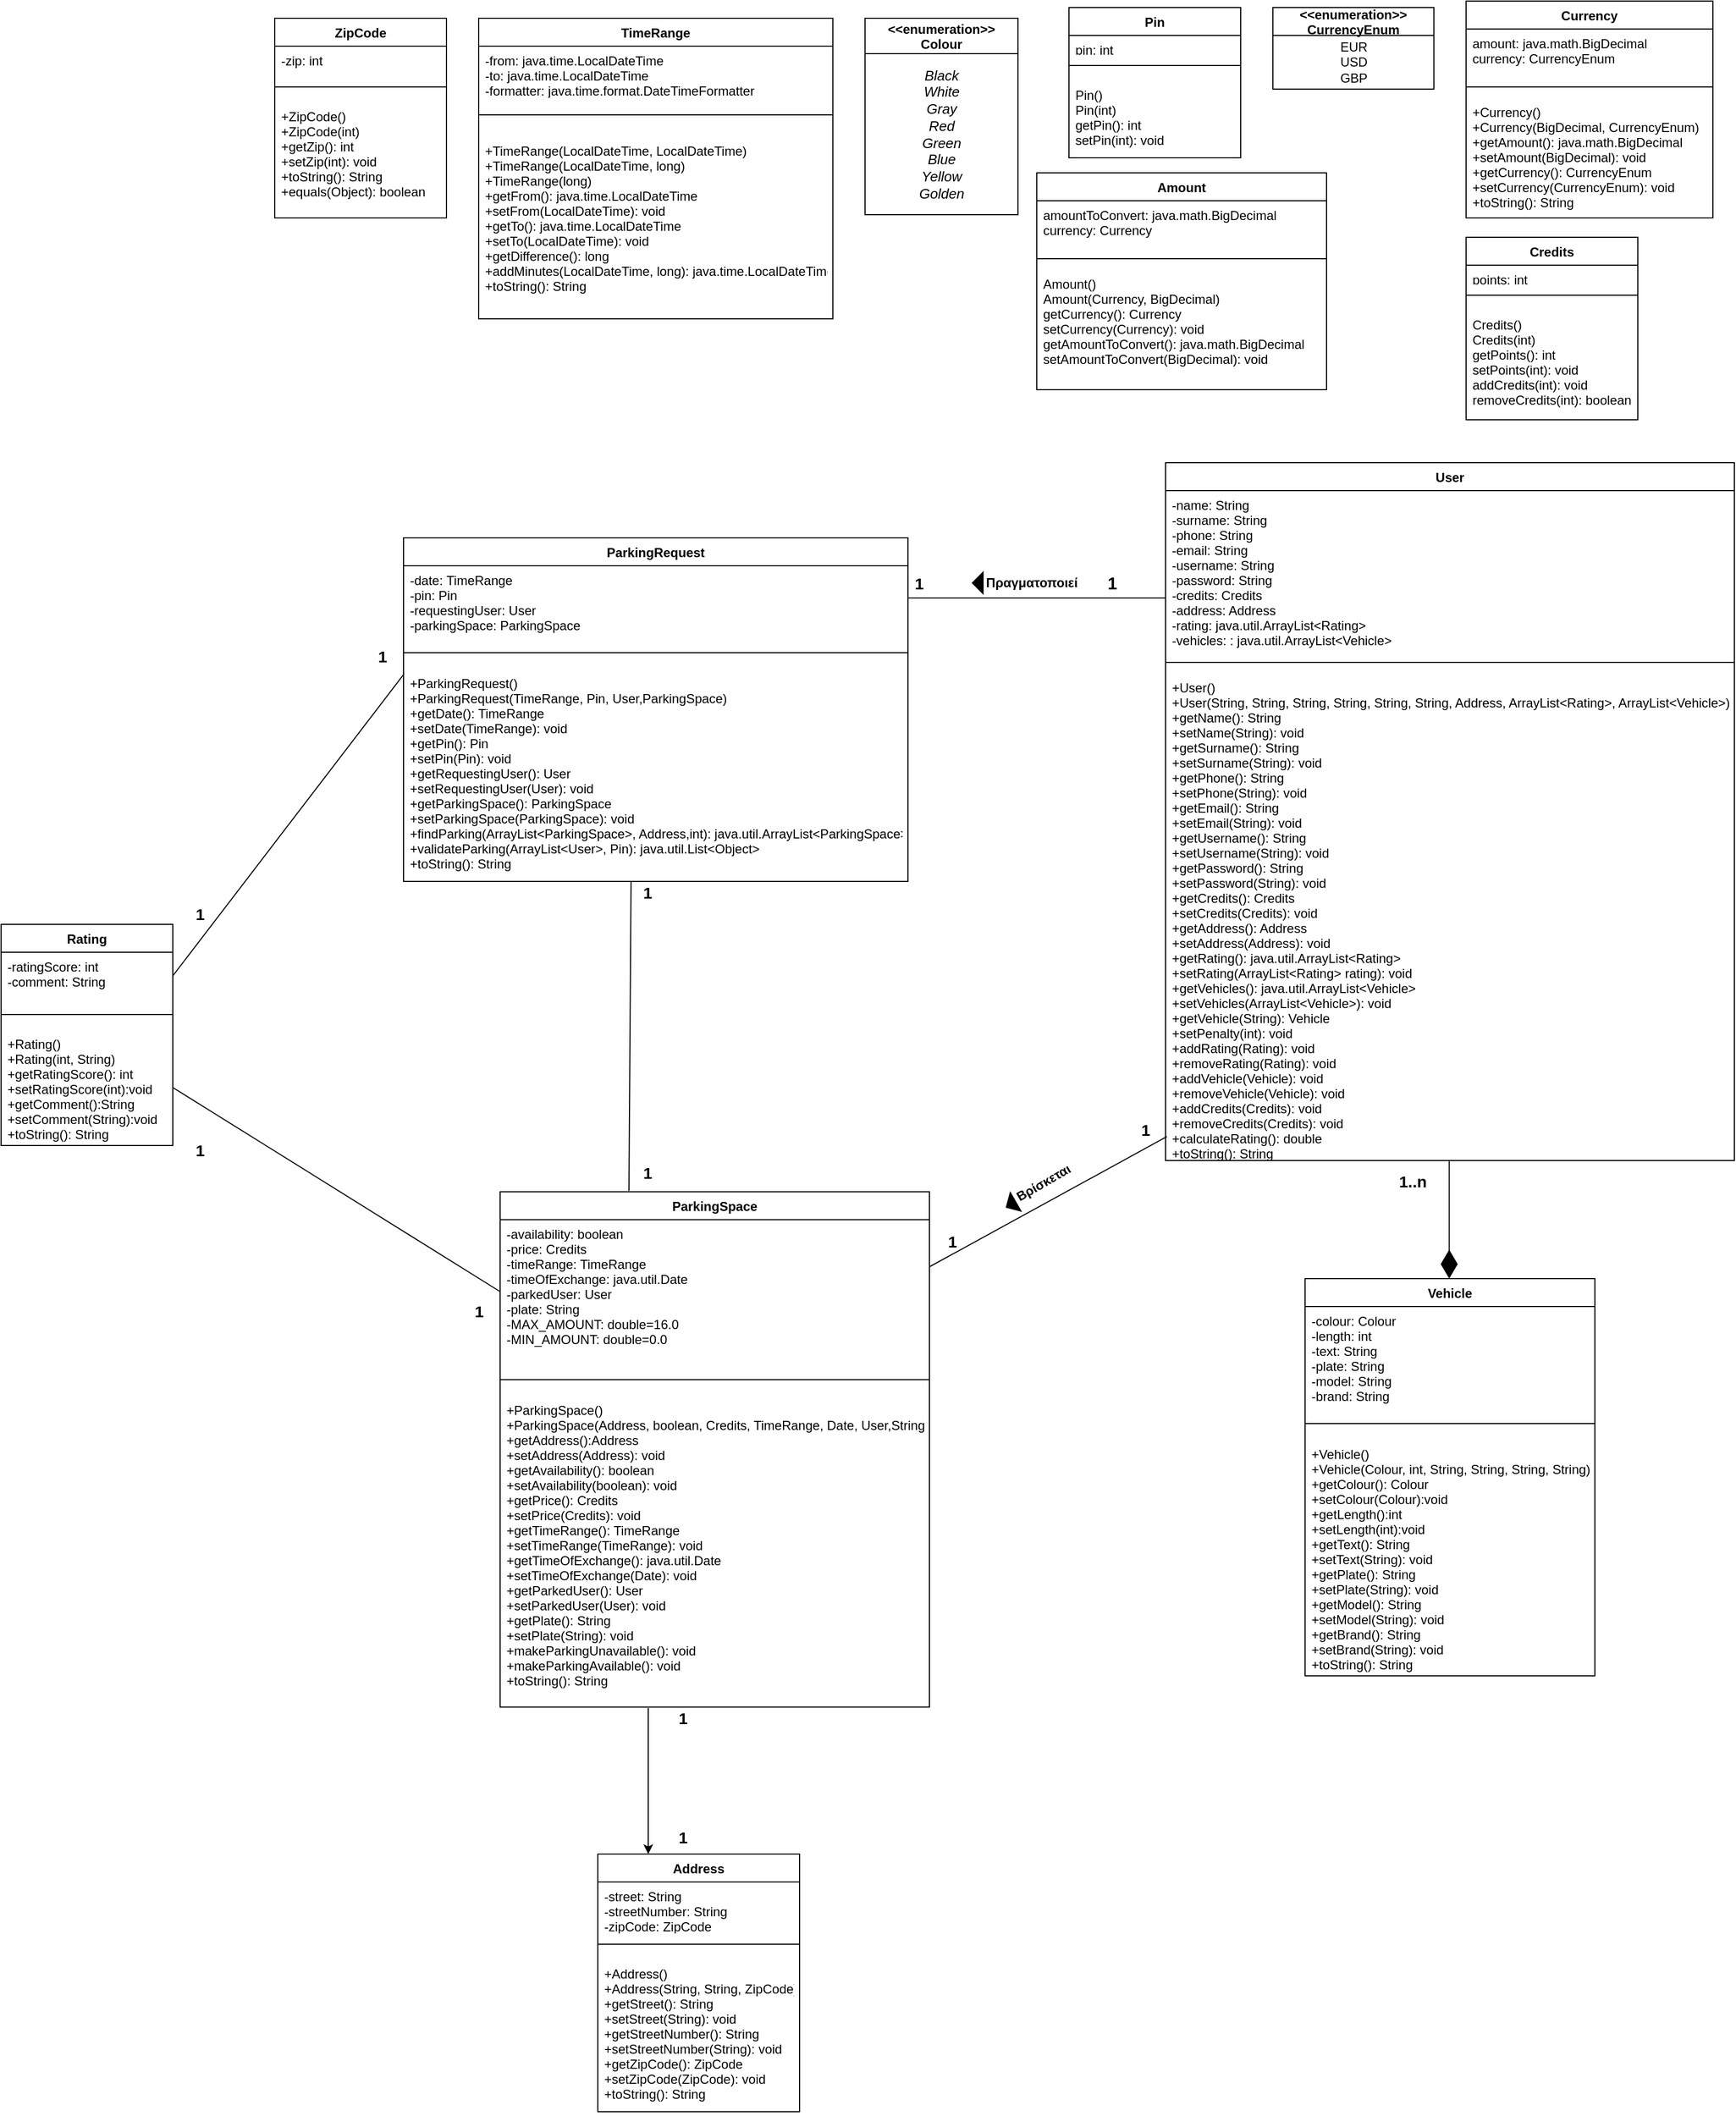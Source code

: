 <mxfile version="12.9.3" type="device"><diagram id="p3vNR0Fv5aj7oPeQbguR" name="Page-1"><mxGraphModel dx="2401" dy="2251" grid="1" gridSize="10" guides="1" tooltips="1" connect="1" arrows="1" fold="1" page="1" pageScale="1" pageWidth="850" pageHeight="1100" math="0" shadow="0"><root><mxCell id="0"/><mxCell id="1" parent="0"/><mxCell id="v4aZU96CFd5ZNHS0oLwa-34" value="&lt;b&gt;&lt;font style=&quot;font-size: 15px&quot;&gt;1..n&lt;/font&gt;&lt;/b&gt;" style="text;html=1;align=center;verticalAlign=middle;resizable=0;points=[];autosize=1;" parent="1" vertex="1"><mxGeometry x="730" y="1079.12" width="40" height="20" as="geometry"/></mxCell><mxCell id="LqJQof9iBtTErvLX_hmt-10" value="&lt;b&gt;&lt;font style=&quot;font-size: 15px&quot;&gt;1&lt;/font&gt;&lt;/b&gt;" style="text;html=1;align=center;verticalAlign=middle;resizable=0;points=[];autosize=1;" parent="1" vertex="1"><mxGeometry x="311" y="1135" width="20" height="20" as="geometry"/></mxCell><mxCell id="LqJQof9iBtTErvLX_hmt-11" value="&lt;b&gt;&lt;font style=&quot;font-size: 15px&quot;&gt;1&lt;/font&gt;&lt;/b&gt;" style="text;html=1;align=center;verticalAlign=middle;resizable=0;points=[];autosize=1;" parent="1" vertex="1"><mxGeometry x="491" y="1031" width="20" height="20" as="geometry"/></mxCell><mxCell id="LqJQof9iBtTErvLX_hmt-15" value="" style="line;strokeWidth=1;fillColor=none;align=left;verticalAlign=middle;spacingTop=-1;spacingLeft=3;spacingRight=3;rotatable=0;labelPosition=right;points=[];portConstraint=eastwest;" parent="1" vertex="1"><mxGeometry x="280" y="542" width="240" height="8" as="geometry"/></mxCell><mxCell id="LqJQof9iBtTErvLX_hmt-16" value="" style="endArrow=none;html=1;exitX=0.461;exitY=0.014;exitDx=0;exitDy=0;exitPerimeter=0;entryX=0.451;entryY=1.002;entryDx=0;entryDy=0;entryPerimeter=0;" parent="1" target="mvHhUkwIFX9d07_08Vv9-25" edge="1"><mxGeometry width="50" height="50" relative="1" as="geometry"><mxPoint x="20.0" y="1098.24" as="sourcePoint"/><mxPoint x="21.36" y="961.76" as="targetPoint"/></mxGeometry></mxCell><mxCell id="LqJQof9iBtTErvLX_hmt-18" value="&lt;b&gt;&lt;font style=&quot;font-size: 15px&quot;&gt;1&lt;/font&gt;&lt;/b&gt;" style="text;html=1;align=center;verticalAlign=middle;resizable=0;points=[];autosize=1;" parent="1" vertex="1"><mxGeometry x="280" y="522" width="20" height="20" as="geometry"/></mxCell><mxCell id="LqJQof9iBtTErvLX_hmt-19" value="&lt;b&gt;&lt;font style=&quot;font-size: 16px&quot;&gt;1&lt;/font&gt;&lt;/b&gt;" style="text;html=1;align=center;verticalAlign=middle;resizable=0;points=[];autosize=1;" parent="1" vertex="1"><mxGeometry x="460" y="522" width="20" height="20" as="geometry"/></mxCell><mxCell id="LqJQof9iBtTErvLX_hmt-20" value="&lt;b&gt;&lt;font style=&quot;font-size: 15px&quot;&gt;1&lt;/font&gt;&lt;/b&gt;" style="text;html=1;align=center;verticalAlign=middle;resizable=0;points=[];autosize=1;" parent="1" vertex="1"><mxGeometry x="27.02" y="1070.56" width="20" height="20" as="geometry"/></mxCell><mxCell id="LqJQof9iBtTErvLX_hmt-21" value="&lt;b&gt;&lt;font style=&quot;font-size: 15px&quot;&gt;1&lt;/font&gt;&lt;/b&gt;" style="text;html=1;align=center;verticalAlign=middle;resizable=0;points=[];autosize=1;" parent="1" vertex="1"><mxGeometry x="27.02" y="810" width="20" height="20" as="geometry"/></mxCell><mxCell id="LqJQof9iBtTErvLX_hmt-30" value="&lt;b&gt;&lt;font style=&quot;font-size: 15px&quot;&gt;1&lt;/font&gt;&lt;/b&gt;" style="text;html=1;align=center;verticalAlign=middle;resizable=0;points=[];autosize=1;" parent="1" vertex="1"><mxGeometry x="-220" y="590" width="20" height="20" as="geometry"/></mxCell><mxCell id="LqJQof9iBtTErvLX_hmt-31" value="&lt;b&gt;&lt;font style=&quot;font-size: 15px&quot;&gt;1&lt;/font&gt;&lt;/b&gt;" style="text;html=1;align=center;verticalAlign=middle;resizable=0;points=[];autosize=1;" parent="1" vertex="1"><mxGeometry x="-390" y="830" width="20" height="20" as="geometry"/></mxCell><mxCell id="LqJQof9iBtTErvLX_hmt-32" value="&lt;b&gt;&lt;font style=&quot;font-size: 15px&quot;&gt;1&lt;/font&gt;&lt;/b&gt;" style="text;html=1;align=center;verticalAlign=middle;resizable=0;points=[];autosize=1;" parent="1" vertex="1"><mxGeometry x="-130" y="1200" width="20" height="20" as="geometry"/></mxCell><mxCell id="LqJQof9iBtTErvLX_hmt-33" value="&lt;b&gt;&lt;font style=&quot;font-size: 15px&quot;&gt;1&lt;/font&gt;&lt;/b&gt;" style="text;html=1;align=center;verticalAlign=middle;resizable=0;points=[];autosize=1;" parent="1" vertex="1"><mxGeometry x="-390" y="1050" width="20" height="20" as="geometry"/></mxCell><mxCell id="Aq8ZXx-2QTbzWO9Frv2s-4" value="" style="triangle;whiteSpace=wrap;html=1;fillColor=#000000;rotation=-180;" parent="1" vertex="1"><mxGeometry x="340" y="522" width="10" height="20" as="geometry"/></mxCell><mxCell id="Aq8ZXx-2QTbzWO9Frv2s-64" value="" style="triangle;whiteSpace=wrap;html=1;fillColor=#000000;rotation=-210;" parent="1" vertex="1"><mxGeometry x="371" y="1101" width="10" height="20" as="geometry"/></mxCell><mxCell id="fqLon7t8Yph5JEadHTQB-1" value="&lt;span&gt;Βρίσκεται&lt;/span&gt;" style="text;html=1;align=center;verticalAlign=middle;resizable=0;points=[];autosize=1;fontStyle=1;rotation=-30;" parent="1" vertex="1"><mxGeometry x="371" y="1081" width="70" height="20" as="geometry"/></mxCell><mxCell id="fqLon7t8Yph5JEadHTQB-2" value="&lt;b&gt;Πραγματοποιεί&lt;/b&gt;" style="text;html=1;align=center;verticalAlign=middle;resizable=0;points=[];autosize=1;" parent="1" vertex="1"><mxGeometry x="345" y="522" width="100" height="20" as="geometry"/></mxCell><mxCell id="b9Xdf4xjI-s_StyLAPyC-5" value="" style="endArrow=none;html=1;entryX=0.001;entryY=0.784;entryDx=0;entryDy=0;entryPerimeter=0;" parent="1" edge="1"><mxGeometry width="50" height="50" relative="1" as="geometry"><mxPoint x="300" y="1169" as="sourcePoint"/><mxPoint x="521.22" y="1047.736" as="targetPoint"/></mxGeometry></mxCell><mxCell id="rQC6_cVVhz2gsoKKgGDR-2" value="" style="endArrow=diamondThin;endFill=1;endSize=24;html=1;entryX=0.5;entryY=0;entryDx=0;entryDy=0;" edge="1" parent="1"><mxGeometry width="160" relative="1" as="geometry"><mxPoint x="784.29" y="1070.0" as="sourcePoint"/><mxPoint x="784.29" y="1180.0" as="targetPoint"/></mxGeometry></mxCell><mxCell id="mvHhUkwIFX9d07_08Vv9-27" value="User" style="swimlane;fontStyle=1;align=center;verticalAlign=top;childLayout=stackLayout;horizontal=1;startSize=26;horizontalStack=0;resizeParent=1;resizeParentMax=0;resizeLast=0;collapsible=1;marginBottom=0;" parent="1" vertex="1"><mxGeometry x="520" y="420" width="530" height="650" as="geometry"/></mxCell><mxCell id="mvHhUkwIFX9d07_08Vv9-28" value="-name: String&#10;-surname: String&#10;-phone: String&#10;-email: String&#10;-username: String&#10;-password: String&#10;-credits: Credits&#10;-address: Address&#10;-rating: java.util.ArrayList&lt;Rating&gt;&#10;-vehicles: : java.util.ArrayList&lt;Vehicle&gt;&#10;" style="text;strokeColor=none;fillColor=none;align=left;verticalAlign=top;spacingLeft=4;spacingRight=4;overflow=hidden;rotatable=0;points=[[0,0.5],[1,0.5]];portConstraint=eastwest;" parent="mvHhUkwIFX9d07_08Vv9-27" vertex="1"><mxGeometry y="26" width="530" height="150" as="geometry"/></mxCell><mxCell id="mvHhUkwIFX9d07_08Vv9-29" value="" style="line;strokeWidth=1;fillColor=none;align=left;verticalAlign=middle;spacingTop=-1;spacingLeft=3;spacingRight=3;rotatable=0;labelPosition=right;points=[];portConstraint=eastwest;" parent="mvHhUkwIFX9d07_08Vv9-27" vertex="1"><mxGeometry y="176" width="530" height="20" as="geometry"/></mxCell><mxCell id="mvHhUkwIFX9d07_08Vv9-30" value="+User()&#10;+User(String, String, String, String, String, String, Address, ArrayList&lt;Rating&gt;, ArrayList&lt;Vehicle&gt;)&#10;+getName(): String&#10;+setName(String): void&#10;+getSurname(): String&#10;+setSurname(String): void&#10;+getPhone(): String&#10;+setPhone(String): void&#10;+getEmail(): String&#10;+setEmail(String): void&#10;+getUsername(): String&#10;+setUsername(String): void&#10;+getPassword(): String&#10;+setPassword(String): void&#10;+getCredits(): Credits&#10;+setCredits(Credits): void&#10;+getAddress(): Address&#10;+setAddress(Address): void&#10;+getRating(): java.util.ArrayList&lt;Rating&gt;&#10;+setRating(ArrayList&lt;Rating&gt; rating): void&#10;+getVehicles(): java.util.ArrayList&lt;Vehicle&gt;&#10;+setVehicles(ArrayList&lt;Vehicle&gt;): void&#10;+getVehicle(String): Vehicle&#10;+setPenalty(int): void&#10;+addRating(Rating): void&#10;+removeRating(Rating): void&#10;+addVehicle(Vehicle): void&#10;+removeVehicle(Vehicle): void&#10;+addCredits(Credits): void&#10;+removeCredits(Credits): void&#10;+calculateRating(): double&#10;+toString(): String" style="text;strokeColor=none;fillColor=none;align=left;verticalAlign=top;spacingLeft=4;spacingRight=4;overflow=hidden;rotatable=0;points=[[0,0.5],[1,0.5]];portConstraint=eastwest;" parent="mvHhUkwIFX9d07_08Vv9-27" vertex="1"><mxGeometry y="196" width="530" height="454" as="geometry"/></mxCell><mxCell id="mvHhUkwIFX9d07_08Vv9-5" value="Vehicle" style="swimlane;fontStyle=1;align=center;verticalAlign=top;childLayout=stackLayout;horizontal=1;startSize=26;horizontalStack=0;resizeParent=1;resizeParentMax=0;resizeLast=0;collapsible=1;marginBottom=0;" parent="1" vertex="1"><mxGeometry x="650" y="1180" width="270" height="370" as="geometry"/></mxCell><mxCell id="mvHhUkwIFX9d07_08Vv9-6" value="-colour: Colour&#10;-length: int&#10;-text: String&#10;-plate: String&#10;-model: String&#10;-brand: String" style="text;strokeColor=none;fillColor=none;align=left;verticalAlign=top;spacingLeft=4;spacingRight=4;overflow=hidden;rotatable=0;points=[[0,0.5],[1,0.5]];portConstraint=eastwest;" parent="mvHhUkwIFX9d07_08Vv9-5" vertex="1"><mxGeometry y="26" width="270" height="94" as="geometry"/></mxCell><mxCell id="mvHhUkwIFX9d07_08Vv9-7" value="" style="line;strokeWidth=1;fillColor=none;align=left;verticalAlign=middle;spacingTop=-1;spacingLeft=3;spacingRight=3;rotatable=0;labelPosition=right;points=[];portConstraint=eastwest;" parent="mvHhUkwIFX9d07_08Vv9-5" vertex="1"><mxGeometry y="120" width="270" height="30" as="geometry"/></mxCell><mxCell id="mvHhUkwIFX9d07_08Vv9-8" value="+Vehicle()&#10;+Vehicle(Colour, int, String, String, String, String)&#10;+getColour(): Colour&#10;+setColour(Colour):void&#10;+getLength():int&#10;+setLength(int):void&#10;+getText(): String&#10;+setText(String): void&#10;+getPlate(): String&#10;+setPlate(String): void&#10;+getModel(): String&#10;+setModel(String): void&#10;+getBrand(): String&#10;+setBrand(String): void&#10;+toString(): String&#10;" style="text;strokeColor=none;fillColor=none;align=left;verticalAlign=top;spacingLeft=4;spacingRight=4;overflow=hidden;rotatable=0;points=[[0,0.5],[1,0.5]];portConstraint=eastwest;" parent="mvHhUkwIFX9d07_08Vv9-5" vertex="1"><mxGeometry y="150" width="270" height="220" as="geometry"/></mxCell><mxCell id="mvHhUkwIFX9d07_08Vv9-22" value="ParkingRequest" style="swimlane;fontStyle=1;align=center;verticalAlign=top;childLayout=stackLayout;horizontal=1;startSize=26;horizontalStack=0;resizeParent=1;resizeParentMax=0;resizeLast=0;collapsible=1;marginBottom=0;" parent="1" vertex="1"><mxGeometry x="-190" y="490" width="470" height="320" as="geometry"/></mxCell><mxCell id="mvHhUkwIFX9d07_08Vv9-23" value="-date: TimeRange&#10;-pin: Pin&#10;-requestingUser: User&#10;-parkingSpace: ParkingSpace&#10;" style="text;strokeColor=none;fillColor=none;align=left;verticalAlign=top;spacingLeft=4;spacingRight=4;overflow=hidden;rotatable=0;points=[[0,0.5],[1,0.5]];portConstraint=eastwest;" parent="mvHhUkwIFX9d07_08Vv9-22" vertex="1"><mxGeometry y="26" width="470" height="66" as="geometry"/></mxCell><mxCell id="mvHhUkwIFX9d07_08Vv9-24" value="" style="line;strokeWidth=1;fillColor=none;align=left;verticalAlign=middle;spacingTop=-1;spacingLeft=3;spacingRight=3;rotatable=0;labelPosition=right;points=[];portConstraint=eastwest;" parent="mvHhUkwIFX9d07_08Vv9-22" vertex="1"><mxGeometry y="92" width="470" height="30" as="geometry"/></mxCell><mxCell id="mvHhUkwIFX9d07_08Vv9-25" value="+ParkingRequest()&#10;+ParkingRequest(TimeRange, Pin, User,ParkingSpace)&#10;+getDate(): TimeRange&#10;+setDate(TimeRange): void&#10;+getPin(): Pin&#10;+setPin(Pin): void&#10;+getRequestingUser(): User&#10;+setRequestingUser(User): void &#10;+getParkingSpace(): ParkingSpace&#10;+setParkingSpace(ParkingSpace): void&#10;+findParking(ArrayList&lt;ParkingSpace&gt;, Address,int): java.util.ArrayList&lt;ParkingSpace&gt;&#10;+validateParking(ArrayList&lt;User&gt;, Pin): java.util.List&lt;Object&gt;&#10;+toString(): String" style="text;strokeColor=none;fillColor=none;align=left;verticalAlign=top;spacingLeft=4;spacingRight=4;overflow=hidden;rotatable=0;points=[[0,0.5],[1,0.5]];portConstraint=eastwest;" parent="mvHhUkwIFX9d07_08Vv9-22" vertex="1"><mxGeometry y="122" width="470" height="198" as="geometry"/></mxCell><mxCell id="mvHhUkwIFX9d07_08Vv9-13" value="ParkingSpace" style="swimlane;fontStyle=1;align=center;verticalAlign=top;childLayout=stackLayout;horizontal=1;startSize=26;horizontalStack=0;resizeParent=1;resizeParentMax=0;resizeLast=0;collapsible=1;marginBottom=0;" parent="1" vertex="1"><mxGeometry x="-100" y="1099.12" width="400" height="480" as="geometry"/></mxCell><mxCell id="mvHhUkwIFX9d07_08Vv9-14" value="-availability: boolean&#10;-price: Credits&#10;-timeRange: TimeRange&#10;-timeOfExchange: java.util.Date&#10;-parkedUser: User&#10;-plate: String&#10;-MAX_AMOUNT: double=16.0&#10;-MIN_AMOUNT: double=0.0&#10;" style="text;strokeColor=none;fillColor=none;align=left;verticalAlign=top;spacingLeft=4;spacingRight=4;overflow=hidden;rotatable=0;points=[[0,0.5],[1,0.5]];portConstraint=eastwest;" parent="mvHhUkwIFX9d07_08Vv9-13" vertex="1"><mxGeometry y="26" width="400" height="134" as="geometry"/></mxCell><mxCell id="mvHhUkwIFX9d07_08Vv9-15" value="" style="line;strokeWidth=1;fillColor=none;align=left;verticalAlign=middle;spacingTop=-1;spacingLeft=3;spacingRight=3;rotatable=0;labelPosition=right;points=[];portConstraint=eastwest;" parent="mvHhUkwIFX9d07_08Vv9-13" vertex="1"><mxGeometry y="160" width="400" height="30" as="geometry"/></mxCell><mxCell id="mvHhUkwIFX9d07_08Vv9-16" value="+ParkingSpace()&#10;+ParkingSpace(Address, boolean, Credits, TimeRange, Date, User,String)&#10;+getAddress():Address&#10;+setAddress(Address): void&#10;+getAvailability(): boolean&#10;+setAvailability(boolean): void&#10;+getPrice(): Credits&#10;+setPrice(Credits): void&#10;+getTimeRange(): TimeRange&#10;+setTimeRange(TimeRange): void&#10;+getTimeOfExchange(): java.util.Date&#10;+setTimeOfExchange(Date): void&#10;+getParkedUser(): User&#10;+setParkedUser(User): void&#10;+getPlate(): String&#10;+setPlate(String): void&#10;+makeParkingUnavailable(): void&#10;+makeParkingAvailable(): void&#10;+toString(): String&#10;" style="text;strokeColor=none;fillColor=none;align=left;verticalAlign=top;spacingLeft=4;spacingRight=4;overflow=hidden;rotatable=0;points=[[0,0.5],[1,0.5]];portConstraint=eastwest;" parent="mvHhUkwIFX9d07_08Vv9-13" vertex="1"><mxGeometry y="190" width="400" height="290" as="geometry"/></mxCell><mxCell id="mvHhUkwIFX9d07_08Vv9-1" value="Rating" style="swimlane;fontStyle=1;align=center;verticalAlign=top;childLayout=stackLayout;horizontal=1;startSize=26;horizontalStack=0;resizeParent=1;resizeParentMax=0;resizeLast=0;collapsible=1;marginBottom=0;" parent="1" vertex="1"><mxGeometry x="-565" y="850" width="160" height="206" as="geometry"/></mxCell><mxCell id="mvHhUkwIFX9d07_08Vv9-2" value="-ratingScore: int&#10;-comment: String" style="text;strokeColor=none;fillColor=none;align=left;verticalAlign=top;spacingLeft=4;spacingRight=4;overflow=hidden;rotatable=0;points=[[0,0.5],[1,0.5]];portConstraint=eastwest;" parent="mvHhUkwIFX9d07_08Vv9-1" vertex="1"><mxGeometry y="26" width="160" height="44" as="geometry"/></mxCell><mxCell id="mvHhUkwIFX9d07_08Vv9-3" value="" style="line;strokeWidth=1;fillColor=none;align=left;verticalAlign=middle;spacingTop=-1;spacingLeft=3;spacingRight=3;rotatable=0;labelPosition=right;points=[];portConstraint=eastwest;" parent="mvHhUkwIFX9d07_08Vv9-1" vertex="1"><mxGeometry y="70" width="160" height="28" as="geometry"/></mxCell><mxCell id="mvHhUkwIFX9d07_08Vv9-4" value="+Rating()&#10;+Rating(int, String)&#10;+getRatingScore(): int&#10;+setRatingScore(int):void&#10;+getComment():String&#10;+setComment(String):void&#10;+toString(): String" style="text;strokeColor=none;fillColor=none;align=left;verticalAlign=top;spacingLeft=4;spacingRight=4;overflow=hidden;rotatable=0;points=[[0,0.5],[1,0.5]];portConstraint=eastwest;" parent="mvHhUkwIFX9d07_08Vv9-1" vertex="1"><mxGeometry y="98" width="160" height="108" as="geometry"/></mxCell><mxCell id="GnwVWwSwwC5JHZbm8ETu-1" value="ZipCode" style="swimlane;fontStyle=1;align=center;verticalAlign=top;childLayout=stackLayout;horizontal=1;startSize=26;horizontalStack=0;resizeParent=1;resizeParentMax=0;resizeLast=0;collapsible=1;marginBottom=0;" parent="1" vertex="1"><mxGeometry x="-310" y="6" width="160" height="186" as="geometry"/></mxCell><mxCell id="GnwVWwSwwC5JHZbm8ETu-2" value="-zip: int" style="text;strokeColor=none;fillColor=none;align=left;verticalAlign=top;spacingLeft=4;spacingRight=4;overflow=hidden;rotatable=0;points=[[0,0.5],[1,0.5]];portConstraint=eastwest;" parent="GnwVWwSwwC5JHZbm8ETu-1" vertex="1"><mxGeometry y="26" width="160" height="24" as="geometry"/></mxCell><mxCell id="GnwVWwSwwC5JHZbm8ETu-3" value="" style="line;strokeWidth=1;fillColor=none;align=left;verticalAlign=middle;spacingTop=-1;spacingLeft=3;spacingRight=3;rotatable=0;labelPosition=right;points=[];portConstraint=eastwest;" parent="GnwVWwSwwC5JHZbm8ETu-1" vertex="1"><mxGeometry y="50" width="160" height="28" as="geometry"/></mxCell><mxCell id="GnwVWwSwwC5JHZbm8ETu-4" value="+ZipCode()&#10;+ZipCode(int)&#10;+getZip(): int&#10;+setZip(int): void&#10;+toString(): String&#10;+equals(Object): boolean" style="text;strokeColor=none;fillColor=none;align=left;verticalAlign=top;spacingLeft=4;spacingRight=4;overflow=hidden;rotatable=0;points=[[0,0.5],[1,0.5]];portConstraint=eastwest;" parent="GnwVWwSwwC5JHZbm8ETu-1" vertex="1"><mxGeometry y="78" width="160" height="108" as="geometry"/></mxCell><mxCell id="GnwVWwSwwC5JHZbm8ETu-5" value="TimeRange" style="swimlane;fontStyle=1;align=center;verticalAlign=top;childLayout=stackLayout;horizontal=1;startSize=26;horizontalStack=0;resizeParent=1;resizeParentMax=0;resizeLast=0;collapsible=1;marginBottom=0;" parent="1" vertex="1"><mxGeometry x="-120" y="6" width="330" height="280" as="geometry"/></mxCell><mxCell id="GnwVWwSwwC5JHZbm8ETu-6" value="-from: java.time.LocalDateTime&#10;-to: java.time.LocalDateTime&#10;-formatter: java.time.format.DateTimeFormatter" style="text;strokeColor=none;fillColor=none;align=left;verticalAlign=top;spacingLeft=4;spacingRight=4;overflow=hidden;rotatable=0;points=[[0,0.5],[1,0.5]];portConstraint=eastwest;" parent="GnwVWwSwwC5JHZbm8ETu-5" vertex="1"><mxGeometry y="26" width="330" height="44" as="geometry"/></mxCell><mxCell id="GnwVWwSwwC5JHZbm8ETu-7" value="" style="line;strokeWidth=1;fillColor=none;align=left;verticalAlign=middle;spacingTop=-1;spacingLeft=3;spacingRight=3;rotatable=0;labelPosition=right;points=[];portConstraint=eastwest;" parent="GnwVWwSwwC5JHZbm8ETu-5" vertex="1"><mxGeometry y="70" width="330" height="40" as="geometry"/></mxCell><mxCell id="GnwVWwSwwC5JHZbm8ETu-8" value="+TimeRange(LocalDateTime, LocalDateTime)&#10;+TimeRange(LocalDateTime, long)&#10;+TimeRange(long)&#10;+getFrom(): java.time.LocalDateTime&#10;+setFrom(LocalDateTime): void&#10;+getTo(): java.time.LocalDateTime&#10;+setTo(LocalDateTime): void&#10;+getDifference(): long&#10;+addMinutes(LocalDateTime, long): java.time.LocalDateTime&#10;+toString(): String" style="text;strokeColor=none;fillColor=none;align=left;verticalAlign=top;spacingLeft=4;spacingRight=4;overflow=hidden;rotatable=0;points=[[0,0.5],[1,0.5]];portConstraint=eastwest;" parent="GnwVWwSwwC5JHZbm8ETu-5" vertex="1"><mxGeometry y="110" width="330" height="170" as="geometry"/></mxCell><mxCell id="v4aZU96CFd5ZNHS0oLwa-55" value="&lt;&lt;enumeration&gt;&gt;&#10;Colour" style="swimlane;fontStyle=1;childLayout=stackLayout;horizontal=1;startSize=33;fillColor=none;horizontalStack=0;resizeParent=1;resizeParentMax=0;resizeLast=0;collapsible=1;marginBottom=0;" parent="1" vertex="1"><mxGeometry x="240" y="6" width="142.5" height="183" as="geometry"/></mxCell><mxCell id="v4aZU96CFd5ZNHS0oLwa-56" value="&lt;pre style=&quot;font-size: 9.8pt&quot;&gt;&lt;pre style=&quot;font-size: 9.8pt&quot;&gt;&lt;span style=&quot;background-color: rgb(255 , 255 , 255)&quot;&gt;&lt;font face=&quot;Helvetica&quot;&gt;&lt;span style=&quot;font-style: italic&quot;&gt;Black&lt;/span&gt;&lt;br&gt;&lt;span style=&quot;font-style: italic&quot;&gt;White&lt;/span&gt;&lt;br&gt;&lt;span style=&quot;font-style: italic&quot;&gt;Gray&lt;/span&gt;&lt;br&gt;&lt;span style=&quot;font-style: italic&quot;&gt;Red&lt;/span&gt;&lt;br&gt;&lt;span style=&quot;font-style: italic&quot;&gt;Green&lt;/span&gt;&lt;br&gt;&lt;span style=&quot;font-style: italic&quot;&gt;Blue&lt;/span&gt;&lt;br&gt;&lt;span style=&quot;font-style: italic&quot;&gt;Yellow&lt;/span&gt;&lt;br&gt;&lt;span style=&quot;font-style: italic&quot;&gt;Golden&lt;/span&gt;&lt;/font&gt;&lt;/span&gt;&lt;/pre&gt;&lt;/pre&gt;" style="text;html=1;align=center;verticalAlign=middle;resizable=0;points=[];autosize=1;" parent="v4aZU96CFd5ZNHS0oLwa-55" vertex="1"><mxGeometry y="33" width="142.5" height="150" as="geometry"/></mxCell><mxCell id="GnwVWwSwwC5JHZbm8ETu-10" value="Pin" style="swimlane;fontStyle=1;align=center;verticalAlign=top;childLayout=stackLayout;horizontal=1;startSize=26;horizontalStack=0;resizeParent=1;resizeParentMax=0;resizeLast=0;collapsible=1;marginBottom=0;" parent="1" vertex="1"><mxGeometry x="430" y="-4" width="160" height="140" as="geometry"/></mxCell><mxCell id="GnwVWwSwwC5JHZbm8ETu-11" value="pin: int" style="text;strokeColor=none;fillColor=none;align=left;verticalAlign=top;spacingLeft=4;spacingRight=4;overflow=hidden;rotatable=0;points=[[0,0.5],[1,0.5]];portConstraint=eastwest;" parent="GnwVWwSwwC5JHZbm8ETu-10" vertex="1"><mxGeometry y="26" width="160" height="14" as="geometry"/></mxCell><mxCell id="GnwVWwSwwC5JHZbm8ETu-12" value="" style="line;strokeWidth=1;fillColor=none;align=left;verticalAlign=middle;spacingTop=-1;spacingLeft=3;spacingRight=3;rotatable=0;labelPosition=right;points=[];portConstraint=eastwest;" parent="GnwVWwSwwC5JHZbm8ETu-10" vertex="1"><mxGeometry y="40" width="160" height="28" as="geometry"/></mxCell><mxCell id="GnwVWwSwwC5JHZbm8ETu-13" value="Pin()&#10;Pin(int)&#10;getPin(): int&#10;setPin(int): void" style="text;strokeColor=none;fillColor=none;align=left;verticalAlign=top;spacingLeft=4;spacingRight=4;overflow=hidden;rotatable=0;points=[[0,0.5],[1,0.5]];portConstraint=eastwest;" parent="GnwVWwSwwC5JHZbm8ETu-10" vertex="1"><mxGeometry y="68" width="160" height="72" as="geometry"/></mxCell><mxCell id="v4aZU96CFd5ZNHS0oLwa-19" value="&lt;&lt;enumeration&gt;&gt;&#10;CurrencyEnum" style="swimlane;fontStyle=1;childLayout=stackLayout;horizontal=1;startSize=26;fillColor=none;horizontalStack=0;resizeParent=1;resizeParentMax=0;resizeLast=0;collapsible=1;marginBottom=0;" parent="1" vertex="1"><mxGeometry x="620" y="-4" width="150" height="76" as="geometry"/></mxCell><mxCell id="v4aZU96CFd5ZNHS0oLwa-24" value="EUR&lt;br&gt;USD&lt;br&gt;GBP&lt;br&gt;" style="text;html=1;align=center;verticalAlign=middle;resizable=0;points=[];autosize=1;" parent="v4aZU96CFd5ZNHS0oLwa-19" vertex="1"><mxGeometry y="26" width="150" height="50" as="geometry"/></mxCell><mxCell id="GnwVWwSwwC5JHZbm8ETu-14" value="Currency" style="swimlane;fontStyle=1;align=center;verticalAlign=top;childLayout=stackLayout;horizontal=1;startSize=26;horizontalStack=0;resizeParent=1;resizeParentMax=0;resizeLast=0;collapsible=1;marginBottom=0;" parent="1" vertex="1"><mxGeometry x="800" y="-10" width="230" height="202" as="geometry"/></mxCell><mxCell id="GnwVWwSwwC5JHZbm8ETu-15" value="amount: java.math.BigDecimal&#10;currency: CurrencyEnum" style="text;strokeColor=none;fillColor=none;align=left;verticalAlign=top;spacingLeft=4;spacingRight=4;overflow=hidden;rotatable=0;points=[[0,0.5],[1,0.5]];portConstraint=eastwest;" parent="GnwVWwSwwC5JHZbm8ETu-14" vertex="1"><mxGeometry y="26" width="230" height="44" as="geometry"/></mxCell><mxCell id="GnwVWwSwwC5JHZbm8ETu-16" value="" style="line;strokeWidth=1;fillColor=none;align=left;verticalAlign=middle;spacingTop=-1;spacingLeft=3;spacingRight=3;rotatable=0;labelPosition=right;points=[];portConstraint=eastwest;" parent="GnwVWwSwwC5JHZbm8ETu-14" vertex="1"><mxGeometry y="70" width="230" height="20" as="geometry"/></mxCell><mxCell id="GnwVWwSwwC5JHZbm8ETu-17" value="+Currency()&#10;+Currency(BigDecimal, CurrencyEnum)&#10;+getAmount(): java.math.BigDecimal&#10;+setAmount(BigDecimal): void&#10;+getCurrency(): CurrencyEnum &#10;+setCurrency(CurrencyEnum): void&#10;+toString(): String" style="text;strokeColor=none;fillColor=none;align=left;verticalAlign=top;spacingLeft=4;spacingRight=4;overflow=hidden;rotatable=0;points=[[0,0.5],[1,0.5]];portConstraint=eastwest;" parent="GnwVWwSwwC5JHZbm8ETu-14" vertex="1"><mxGeometry y="90" width="230" height="112" as="geometry"/></mxCell><mxCell id="mvHhUkwIFX9d07_08Vv9-18" value="Address" style="swimlane;fontStyle=1;align=center;verticalAlign=top;childLayout=stackLayout;horizontal=1;startSize=26;horizontalStack=0;resizeParent=1;resizeParentMax=0;resizeLast=0;collapsible=1;marginBottom=0;" parent="1" vertex="1"><mxGeometry x="-9" y="1716" width="188" height="240" as="geometry"/></mxCell><mxCell id="mvHhUkwIFX9d07_08Vv9-19" value="-street: String&#10;-streetNumber: String&#10;-zipCode: ZipCode" style="text;strokeColor=none;fillColor=none;align=left;verticalAlign=top;spacingLeft=4;spacingRight=4;overflow=hidden;rotatable=0;points=[[0,0.5],[1,0.5]];portConstraint=eastwest;" parent="mvHhUkwIFX9d07_08Vv9-18" vertex="1"><mxGeometry y="26" width="188" height="44" as="geometry"/></mxCell><mxCell id="mvHhUkwIFX9d07_08Vv9-20" value="" style="line;strokeWidth=1;fillColor=none;align=left;verticalAlign=middle;spacingTop=-1;spacingLeft=3;spacingRight=3;rotatable=0;labelPosition=right;points=[];portConstraint=eastwest;" parent="mvHhUkwIFX9d07_08Vv9-18" vertex="1"><mxGeometry y="70" width="188" height="28" as="geometry"/></mxCell><mxCell id="mvHhUkwIFX9d07_08Vv9-21" value="+Address()&#10;+Address(String, String, ZipCode)&#10;+getStreet(): String&#10;+setStreet(String): void&#10;+getStreetNumber(): String&#10;+setStreetNumber(String): void&#10;+getZipCode(): ZipCode&#10;+setZipCode(ZipCode): void&#10;+toString(): String" style="text;strokeColor=none;fillColor=none;align=left;verticalAlign=top;spacingLeft=4;spacingRight=4;overflow=hidden;rotatable=0;points=[[0,0.5],[1,0.5]];portConstraint=eastwest;" parent="mvHhUkwIFX9d07_08Vv9-18" vertex="1"><mxGeometry y="98" width="188" height="142" as="geometry"/></mxCell><mxCell id="rQC6_cVVhz2gsoKKgGDR-8" value="&lt;b&gt;&lt;font style=&quot;font-size: 15px&quot;&gt;1&lt;/font&gt;&lt;/b&gt;" style="text;html=1;align=center;verticalAlign=middle;resizable=0;points=[];autosize=1;" vertex="1" parent="1"><mxGeometry x="60" y="1690" width="20" height="20" as="geometry"/></mxCell><mxCell id="rQC6_cVVhz2gsoKKgGDR-9" value="&lt;b&gt;&lt;font style=&quot;font-size: 15px&quot;&gt;1&lt;/font&gt;&lt;/b&gt;" style="text;html=1;align=center;verticalAlign=middle;resizable=0;points=[];autosize=1;" vertex="1" parent="1"><mxGeometry x="60" y="1579.12" width="20" height="20" as="geometry"/></mxCell><mxCell id="rQC6_cVVhz2gsoKKgGDR-10" value="" style="endArrow=classic;html=1;entryX=0.25;entryY=0;entryDx=0;entryDy=0;" edge="1" parent="1" target="mvHhUkwIFX9d07_08Vv9-18"><mxGeometry width="50" height="50" relative="1" as="geometry"><mxPoint x="38" y="1580" as="sourcePoint"/><mxPoint x="-40" y="1640" as="targetPoint"/></mxGeometry></mxCell><mxCell id="rQC6_cVVhz2gsoKKgGDR-11" value="" style="endArrow=none;html=1;entryX=0.001;entryY=0.024;entryDx=0;entryDy=0;entryPerimeter=0;exitX=1;exitY=0.5;exitDx=0;exitDy=0;" edge="1" parent="1" source="mvHhUkwIFX9d07_08Vv9-2" target="mvHhUkwIFX9d07_08Vv9-25"><mxGeometry width="50" height="50" relative="1" as="geometry"><mxPoint x="-310" y="711" as="sourcePoint"/><mxPoint x="-240" y="710" as="targetPoint"/></mxGeometry></mxCell><mxCell id="rQC6_cVVhz2gsoKKgGDR-12" value="" style="endArrow=none;html=1;entryX=1;entryY=0.5;entryDx=0;entryDy=0;exitX=0;exitY=0.5;exitDx=0;exitDy=0;" edge="1" parent="1" source="mvHhUkwIFX9d07_08Vv9-14" target="mvHhUkwIFX9d07_08Vv9-4"><mxGeometry width="50" height="50" relative="1" as="geometry"><mxPoint x="-330" y="1110" as="sourcePoint"/><mxPoint x="-260" y="910" as="targetPoint"/></mxGeometry></mxCell><mxCell id="GnwVWwSwwC5JHZbm8ETu-22" value="Amount" style="swimlane;fontStyle=1;align=center;verticalAlign=top;childLayout=stackLayout;horizontal=1;startSize=26;horizontalStack=0;resizeParent=1;resizeParentMax=0;resizeLast=0;collapsible=1;marginBottom=0;" parent="1" vertex="1"><mxGeometry x="400" y="150" width="270" height="202" as="geometry"/></mxCell><mxCell id="GnwVWwSwwC5JHZbm8ETu-23" value="amountToConvert: java.math.BigDecimal&#10;currency: Currency" style="text;strokeColor=none;fillColor=none;align=left;verticalAlign=top;spacingLeft=4;spacingRight=4;overflow=hidden;rotatable=0;points=[[0,0.5],[1,0.5]];portConstraint=eastwest;" parent="GnwVWwSwwC5JHZbm8ETu-22" vertex="1"><mxGeometry y="26" width="270" height="44" as="geometry"/></mxCell><mxCell id="GnwVWwSwwC5JHZbm8ETu-24" value="" style="line;strokeWidth=1;fillColor=none;align=left;verticalAlign=middle;spacingTop=-1;spacingLeft=3;spacingRight=3;rotatable=0;labelPosition=right;points=[];portConstraint=eastwest;" parent="GnwVWwSwwC5JHZbm8ETu-22" vertex="1"><mxGeometry y="70" width="270" height="20" as="geometry"/></mxCell><mxCell id="GnwVWwSwwC5JHZbm8ETu-25" value="Amount()&#10;Amount(Currency, BigDecimal)&#10;getCurrency(): Currency&#10;setCurrency(Currency): void&#10;getAmountToConvert(): java.math.BigDecimal&#10;setAmountToConvert(BigDecimal): void" style="text;strokeColor=none;fillColor=none;align=left;verticalAlign=top;spacingLeft=4;spacingRight=4;overflow=hidden;rotatable=0;points=[[0,0.5],[1,0.5]];portConstraint=eastwest;" parent="GnwVWwSwwC5JHZbm8ETu-22" vertex="1"><mxGeometry y="90" width="270" height="112" as="geometry"/></mxCell><mxCell id="GnwVWwSwwC5JHZbm8ETu-18" value="Credits" style="swimlane;fontStyle=1;align=center;verticalAlign=top;childLayout=stackLayout;horizontal=1;startSize=26;horizontalStack=0;resizeParent=1;resizeParentMax=0;resizeLast=0;collapsible=1;marginBottom=0;" parent="1" vertex="1"><mxGeometry x="800" y="210" width="160" height="170" as="geometry"/></mxCell><mxCell id="GnwVWwSwwC5JHZbm8ETu-19" value="points: int" style="text;strokeColor=none;fillColor=none;align=left;verticalAlign=top;spacingLeft=4;spacingRight=4;overflow=hidden;rotatable=0;points=[[0,0.5],[1,0.5]];portConstraint=eastwest;" parent="GnwVWwSwwC5JHZbm8ETu-18" vertex="1"><mxGeometry y="26" width="160" height="14" as="geometry"/></mxCell><mxCell id="GnwVWwSwwC5JHZbm8ETu-20" value="" style="line;strokeWidth=1;fillColor=none;align=left;verticalAlign=middle;spacingTop=-1;spacingLeft=3;spacingRight=3;rotatable=0;labelPosition=right;points=[];portConstraint=eastwest;" parent="GnwVWwSwwC5JHZbm8ETu-18" vertex="1"><mxGeometry y="40" width="160" height="28" as="geometry"/></mxCell><mxCell id="GnwVWwSwwC5JHZbm8ETu-21" value="Credits()&#10;Credits(int)&#10;getPoints(): int&#10;setPoints(int): void&#10;addCredits(int): void&#10;removeCredits(int): boolean" style="text;strokeColor=none;fillColor=none;align=left;verticalAlign=top;spacingLeft=4;spacingRight=4;overflow=hidden;rotatable=0;points=[[0,0.5],[1,0.5]];portConstraint=eastwest;" parent="GnwVWwSwwC5JHZbm8ETu-18" vertex="1"><mxGeometry y="68" width="160" height="102" as="geometry"/></mxCell></root></mxGraphModel></diagram></mxfile>